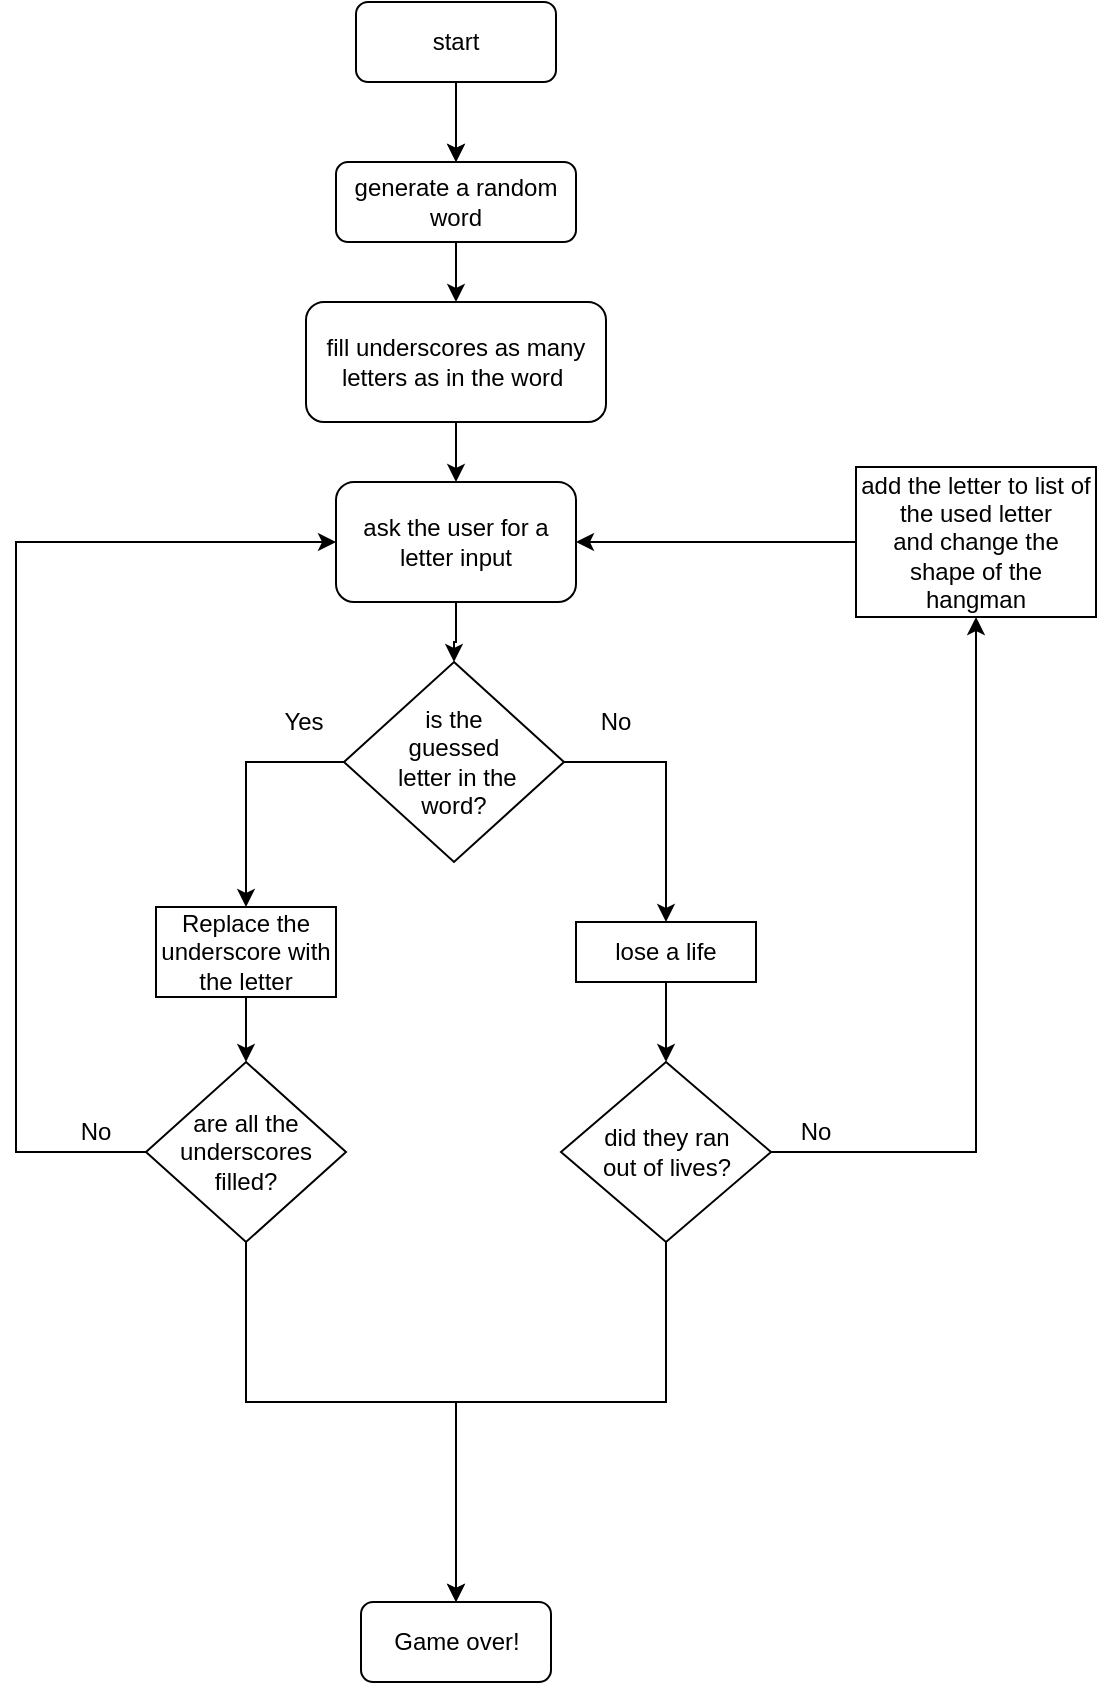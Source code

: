 <mxfile version="14.7.0" type="github">
  <diagram id="C5RBs43oDa-KdzZeNtuy" name="Page-1">
    <mxGraphModel dx="1422" dy="766" grid="1" gridSize="10" guides="1" tooltips="1" connect="1" arrows="1" fold="1" page="1" pageScale="1" pageWidth="827" pageHeight="1169" math="0" shadow="0">
      <root>
        <mxCell id="WIyWlLk6GJQsqaUBKTNV-0" />
        <mxCell id="WIyWlLk6GJQsqaUBKTNV-1" parent="WIyWlLk6GJQsqaUBKTNV-0" />
        <mxCell id="YWIOgylnrs3GJy0er4x6-20" value="" style="edgeStyle=orthogonalEdgeStyle;rounded=0;orthogonalLoop=1;jettySize=auto;html=1;" edge="1" parent="WIyWlLk6GJQsqaUBKTNV-1" source="YWIOgylnrs3GJy0er4x6-15" target="YWIOgylnrs3GJy0er4x6-16">
          <mxGeometry relative="1" as="geometry" />
        </mxCell>
        <mxCell id="YWIOgylnrs3GJy0er4x6-15" value="start" style="rounded=1;whiteSpace=wrap;html=1;" vertex="1" parent="WIyWlLk6GJQsqaUBKTNV-1">
          <mxGeometry x="310" y="20" width="100" height="40" as="geometry" />
        </mxCell>
        <mxCell id="YWIOgylnrs3GJy0er4x6-21" value="" style="edgeStyle=orthogonalEdgeStyle;rounded=0;orthogonalLoop=1;jettySize=auto;html=1;" edge="1" parent="WIyWlLk6GJQsqaUBKTNV-1" source="YWIOgylnrs3GJy0er4x6-16" target="YWIOgylnrs3GJy0er4x6-17">
          <mxGeometry relative="1" as="geometry" />
        </mxCell>
        <mxCell id="YWIOgylnrs3GJy0er4x6-16" value="generate a random&lt;br&gt;word" style="rounded=1;whiteSpace=wrap;html=1;" vertex="1" parent="WIyWlLk6GJQsqaUBKTNV-1">
          <mxGeometry x="300" y="100" width="120" height="40" as="geometry" />
        </mxCell>
        <mxCell id="YWIOgylnrs3GJy0er4x6-23" value="" style="edgeStyle=orthogonalEdgeStyle;rounded=0;orthogonalLoop=1;jettySize=auto;html=1;" edge="1" parent="WIyWlLk6GJQsqaUBKTNV-1" source="YWIOgylnrs3GJy0er4x6-17" target="YWIOgylnrs3GJy0er4x6-22">
          <mxGeometry relative="1" as="geometry" />
        </mxCell>
        <mxCell id="YWIOgylnrs3GJy0er4x6-17" value="fill underscores as many letters as in the word&amp;nbsp;" style="rounded=1;whiteSpace=wrap;html=1;" vertex="1" parent="WIyWlLk6GJQsqaUBKTNV-1">
          <mxGeometry x="285" y="170" width="150" height="60" as="geometry" />
        </mxCell>
        <mxCell id="YWIOgylnrs3GJy0er4x6-19" value="" style="endArrow=classic;html=1;" edge="1" parent="WIyWlLk6GJQsqaUBKTNV-1" target="YWIOgylnrs3GJy0er4x6-16">
          <mxGeometry width="50" height="50" relative="1" as="geometry">
            <mxPoint x="360" y="75" as="sourcePoint" />
            <mxPoint x="410" y="25" as="targetPoint" />
          </mxGeometry>
        </mxCell>
        <mxCell id="YWIOgylnrs3GJy0er4x6-26" value="" style="edgeStyle=orthogonalEdgeStyle;rounded=0;orthogonalLoop=1;jettySize=auto;html=1;" edge="1" parent="WIyWlLk6GJQsqaUBKTNV-1" source="YWIOgylnrs3GJy0er4x6-22" target="YWIOgylnrs3GJy0er4x6-25">
          <mxGeometry relative="1" as="geometry" />
        </mxCell>
        <mxCell id="YWIOgylnrs3GJy0er4x6-22" value="ask the user for a letter input" style="rounded=1;whiteSpace=wrap;html=1;" vertex="1" parent="WIyWlLk6GJQsqaUBKTNV-1">
          <mxGeometry x="300" y="260" width="120" height="60" as="geometry" />
        </mxCell>
        <mxCell id="YWIOgylnrs3GJy0er4x6-30" value="" style="edgeStyle=orthogonalEdgeStyle;rounded=0;orthogonalLoop=1;jettySize=auto;html=1;" edge="1" parent="WIyWlLk6GJQsqaUBKTNV-1" source="YWIOgylnrs3GJy0er4x6-25" target="YWIOgylnrs3GJy0er4x6-29">
          <mxGeometry relative="1" as="geometry" />
        </mxCell>
        <mxCell id="YWIOgylnrs3GJy0er4x6-44" value="" style="edgeStyle=orthogonalEdgeStyle;rounded=0;orthogonalLoop=1;jettySize=auto;html=1;" edge="1" parent="WIyWlLk6GJQsqaUBKTNV-1" source="YWIOgylnrs3GJy0er4x6-25" target="YWIOgylnrs3GJy0er4x6-43">
          <mxGeometry relative="1" as="geometry" />
        </mxCell>
        <mxCell id="YWIOgylnrs3GJy0er4x6-25" value="is the &lt;br&gt;guessed&lt;br&gt;&amp;nbsp;letter in the &lt;br&gt;word?" style="rhombus;whiteSpace=wrap;html=1;" vertex="1" parent="WIyWlLk6GJQsqaUBKTNV-1">
          <mxGeometry x="304" y="350" width="110" height="100" as="geometry" />
        </mxCell>
        <mxCell id="YWIOgylnrs3GJy0er4x6-32" value="" style="edgeStyle=orthogonalEdgeStyle;rounded=0;orthogonalLoop=1;jettySize=auto;html=1;" edge="1" parent="WIyWlLk6GJQsqaUBKTNV-1" source="YWIOgylnrs3GJy0er4x6-29" target="YWIOgylnrs3GJy0er4x6-31">
          <mxGeometry relative="1" as="geometry" />
        </mxCell>
        <mxCell id="YWIOgylnrs3GJy0er4x6-29" value="lose a life" style="whiteSpace=wrap;html=1;" vertex="1" parent="WIyWlLk6GJQsqaUBKTNV-1">
          <mxGeometry x="420" y="480" width="90" height="30" as="geometry" />
        </mxCell>
        <mxCell id="YWIOgylnrs3GJy0er4x6-39" value="" style="edgeStyle=orthogonalEdgeStyle;rounded=0;orthogonalLoop=1;jettySize=auto;html=1;" edge="1" parent="WIyWlLk6GJQsqaUBKTNV-1" source="YWIOgylnrs3GJy0er4x6-31" target="YWIOgylnrs3GJy0er4x6-38">
          <mxGeometry relative="1" as="geometry" />
        </mxCell>
        <mxCell id="YWIOgylnrs3GJy0er4x6-56" style="edgeStyle=orthogonalEdgeStyle;rounded=0;orthogonalLoop=1;jettySize=auto;html=1;entryX=0.5;entryY=0;entryDx=0;entryDy=0;" edge="1" parent="WIyWlLk6GJQsqaUBKTNV-1" source="YWIOgylnrs3GJy0er4x6-31" target="YWIOgylnrs3GJy0er4x6-52">
          <mxGeometry relative="1" as="geometry">
            <Array as="points">
              <mxPoint x="465" y="720" />
              <mxPoint x="360" y="720" />
            </Array>
          </mxGeometry>
        </mxCell>
        <mxCell id="YWIOgylnrs3GJy0er4x6-31" value="did they ran&lt;br&gt;out&amp;nbsp;of lives?" style="rhombus;whiteSpace=wrap;html=1;" vertex="1" parent="WIyWlLk6GJQsqaUBKTNV-1">
          <mxGeometry x="412.5" y="550" width="105" height="90" as="geometry" />
        </mxCell>
        <mxCell id="YWIOgylnrs3GJy0er4x6-40" style="edgeStyle=orthogonalEdgeStyle;rounded=0;orthogonalLoop=1;jettySize=auto;html=1;entryX=1;entryY=0.5;entryDx=0;entryDy=0;" edge="1" parent="WIyWlLk6GJQsqaUBKTNV-1" source="YWIOgylnrs3GJy0er4x6-38" target="YWIOgylnrs3GJy0er4x6-22">
          <mxGeometry relative="1" as="geometry" />
        </mxCell>
        <mxCell id="YWIOgylnrs3GJy0er4x6-38" value="add the letter to list of the used letter&lt;br&gt;and change the shape of the hangman" style="whiteSpace=wrap;html=1;" vertex="1" parent="WIyWlLk6GJQsqaUBKTNV-1">
          <mxGeometry x="560" y="252.5" width="120" height="75" as="geometry" />
        </mxCell>
        <mxCell id="YWIOgylnrs3GJy0er4x6-41" value="No" style="text;html=1;strokeColor=none;fillColor=none;align=center;verticalAlign=middle;whiteSpace=wrap;rounded=0;" vertex="1" parent="WIyWlLk6GJQsqaUBKTNV-1">
          <mxGeometry x="520" y="575" width="40" height="20" as="geometry" />
        </mxCell>
        <mxCell id="YWIOgylnrs3GJy0er4x6-46" value="" style="edgeStyle=orthogonalEdgeStyle;rounded=0;orthogonalLoop=1;jettySize=auto;html=1;" edge="1" parent="WIyWlLk6GJQsqaUBKTNV-1" source="YWIOgylnrs3GJy0er4x6-43" target="YWIOgylnrs3GJy0er4x6-45">
          <mxGeometry relative="1" as="geometry" />
        </mxCell>
        <mxCell id="YWIOgylnrs3GJy0er4x6-43" value="Replace the underscore with the letter" style="whiteSpace=wrap;html=1;" vertex="1" parent="WIyWlLk6GJQsqaUBKTNV-1">
          <mxGeometry x="210" y="472.5" width="90" height="45" as="geometry" />
        </mxCell>
        <mxCell id="YWIOgylnrs3GJy0er4x6-47" style="edgeStyle=orthogonalEdgeStyle;rounded=0;orthogonalLoop=1;jettySize=auto;html=1;entryX=0;entryY=0.5;entryDx=0;entryDy=0;" edge="1" parent="WIyWlLk6GJQsqaUBKTNV-1" source="YWIOgylnrs3GJy0er4x6-45" target="YWIOgylnrs3GJy0er4x6-22">
          <mxGeometry relative="1" as="geometry">
            <Array as="points">
              <mxPoint x="140" y="595" />
              <mxPoint x="140" y="290" />
            </Array>
          </mxGeometry>
        </mxCell>
        <mxCell id="YWIOgylnrs3GJy0er4x6-58" style="edgeStyle=orthogonalEdgeStyle;rounded=0;orthogonalLoop=1;jettySize=auto;html=1;entryX=0.5;entryY=0;entryDx=0;entryDy=0;" edge="1" parent="WIyWlLk6GJQsqaUBKTNV-1" source="YWIOgylnrs3GJy0er4x6-45" target="YWIOgylnrs3GJy0er4x6-52">
          <mxGeometry relative="1" as="geometry">
            <mxPoint x="390" y="720" as="targetPoint" />
            <Array as="points">
              <mxPoint x="255" y="720" />
              <mxPoint x="360" y="720" />
            </Array>
          </mxGeometry>
        </mxCell>
        <mxCell id="YWIOgylnrs3GJy0er4x6-45" value="are all the underscores filled?" style="rhombus;whiteSpace=wrap;html=1;" vertex="1" parent="WIyWlLk6GJQsqaUBKTNV-1">
          <mxGeometry x="205" y="550" width="100" height="90" as="geometry" />
        </mxCell>
        <mxCell id="YWIOgylnrs3GJy0er4x6-48" value="No" style="text;html=1;strokeColor=none;fillColor=none;align=center;verticalAlign=middle;whiteSpace=wrap;rounded=0;" vertex="1" parent="WIyWlLk6GJQsqaUBKTNV-1">
          <mxGeometry x="160" y="575" width="40" height="20" as="geometry" />
        </mxCell>
        <mxCell id="YWIOgylnrs3GJy0er4x6-49" value="No" style="text;html=1;strokeColor=none;fillColor=none;align=center;verticalAlign=middle;whiteSpace=wrap;rounded=0;" vertex="1" parent="WIyWlLk6GJQsqaUBKTNV-1">
          <mxGeometry x="420" y="370" width="40" height="20" as="geometry" />
        </mxCell>
        <mxCell id="YWIOgylnrs3GJy0er4x6-51" value="Yes" style="text;html=1;strokeColor=none;fillColor=none;align=center;verticalAlign=middle;whiteSpace=wrap;rounded=0;" vertex="1" parent="WIyWlLk6GJQsqaUBKTNV-1">
          <mxGeometry x="264" y="370" width="40" height="20" as="geometry" />
        </mxCell>
        <mxCell id="YWIOgylnrs3GJy0er4x6-52" value="Game over!" style="rounded=1;whiteSpace=wrap;html=1;" vertex="1" parent="WIyWlLk6GJQsqaUBKTNV-1">
          <mxGeometry x="312.5" y="820" width="95" height="40" as="geometry" />
        </mxCell>
      </root>
    </mxGraphModel>
  </diagram>
</mxfile>
